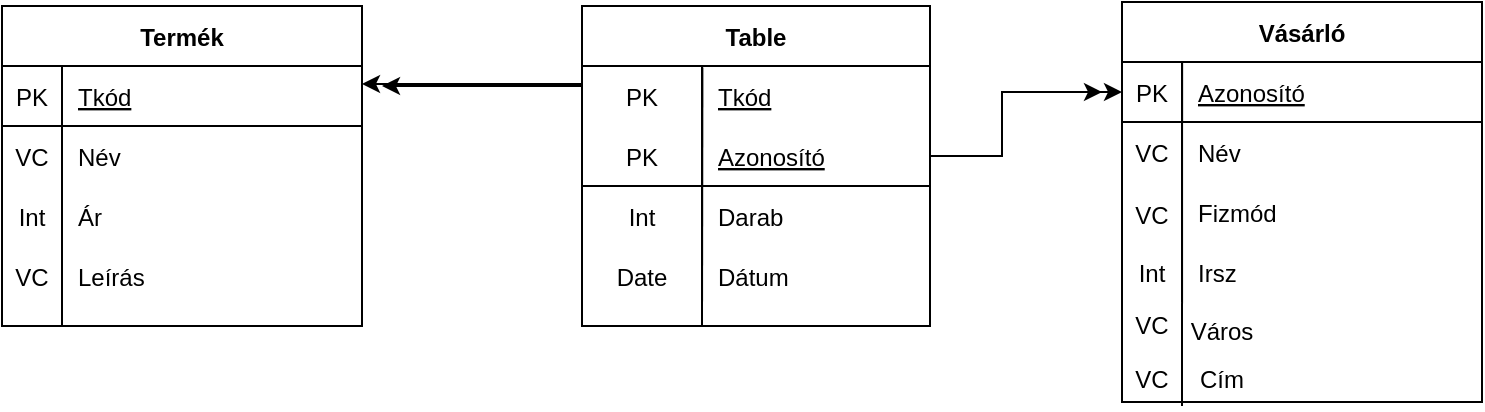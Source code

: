 <mxfile version="20.4.0" type="device" pages="2"><diagram id="C5RBs43oDa-KdzZeNtuy" name="Page-1"><mxGraphModel dx="813" dy="454" grid="1" gridSize="10" guides="1" tooltips="1" connect="1" arrows="1" fold="1" page="1" pageScale="1" pageWidth="827" pageHeight="1169" math="0" shadow="0"><root><mxCell id="WIyWlLk6GJQsqaUBKTNV-0"/><mxCell id="WIyWlLk6GJQsqaUBKTNV-1" parent="WIyWlLk6GJQsqaUBKTNV-0"/><mxCell id="FovFKj6NJwg6TLzIN-CV-32" value="" style="endArrow=classic;html=1;rounded=0;entryX=1;entryY=0.5;entryDx=0;entryDy=0;" parent="WIyWlLk6GJQsqaUBKTNV-1" edge="1"><mxGeometry width="50" height="50" relative="1" as="geometry"><mxPoint x="350" y="199" as="sourcePoint"/><mxPoint x="240" y="199.0" as="targetPoint"/></mxGeometry></mxCell><mxCell id="FovFKj6NJwg6TLzIN-CV-33" value="" style="endArrow=classic;html=1;rounded=0;" parent="WIyWlLk6GJQsqaUBKTNV-1" edge="1"><mxGeometry width="50" height="50" relative="1" as="geometry"><mxPoint x="350" y="200" as="sourcePoint"/><mxPoint x="250" y="200" as="targetPoint"/></mxGeometry></mxCell><mxCell id="FovFKj6NJwg6TLzIN-CV-34" value="" style="endArrow=classic;html=1;rounded=0;entryX=0;entryY=0.5;entryDx=0;entryDy=0;exitX=1;exitY=0.5;exitDx=0;exitDy=0;" parent="WIyWlLk6GJQsqaUBKTNV-1" source="FovFKj6NJwg6TLzIN-CV-88" target="FovFKj6NJwg6TLzIN-CV-72" edge="1"><mxGeometry width="50" height="50" relative="1" as="geometry"><mxPoint x="530" y="240" as="sourcePoint"/><mxPoint x="613.02" y="210.0" as="targetPoint"/><Array as="points"><mxPoint x="560" y="235"/><mxPoint x="560" y="203"/></Array></mxGeometry></mxCell><mxCell id="FovFKj6NJwg6TLzIN-CV-45" value="Termék" style="shape=table;startSize=30;container=1;collapsible=1;childLayout=tableLayout;fixedRows=1;rowLines=0;fontStyle=1;align=center;resizeLast=1;" parent="WIyWlLk6GJQsqaUBKTNV-1" vertex="1"><mxGeometry x="60" y="160" width="180" height="160" as="geometry"/></mxCell><mxCell id="FovFKj6NJwg6TLzIN-CV-46" value="" style="shape=tableRow;horizontal=0;startSize=0;swimlaneHead=0;swimlaneBody=0;fillColor=none;collapsible=0;dropTarget=0;points=[[0,0.5],[1,0.5]];portConstraint=eastwest;top=0;left=0;right=0;bottom=1;dashed=1;" parent="FovFKj6NJwg6TLzIN-CV-45" vertex="1"><mxGeometry y="30" width="180" height="30" as="geometry"/></mxCell><mxCell id="FovFKj6NJwg6TLzIN-CV-47" value="PK" style="shape=partialRectangle;connectable=0;fillColor=none;top=0;left=0;bottom=0;right=0;fontStyle=0;overflow=hidden;dashed=1;" parent="FovFKj6NJwg6TLzIN-CV-46" vertex="1"><mxGeometry width="30" height="30" as="geometry"><mxRectangle width="30" height="30" as="alternateBounds"/></mxGeometry></mxCell><mxCell id="FovFKj6NJwg6TLzIN-CV-48" value="Tkód" style="shape=partialRectangle;connectable=0;fillColor=none;top=0;left=0;bottom=0;right=0;align=left;spacingLeft=6;fontStyle=4;overflow=hidden;" parent="FovFKj6NJwg6TLzIN-CV-46" vertex="1"><mxGeometry x="30" width="150" height="30" as="geometry"><mxRectangle width="150" height="30" as="alternateBounds"/></mxGeometry></mxCell><mxCell id="FovFKj6NJwg6TLzIN-CV-49" value="" style="shape=tableRow;horizontal=0;startSize=0;swimlaneHead=0;swimlaneBody=0;fillColor=none;collapsible=0;dropTarget=0;points=[[0,0.5],[1,0.5]];portConstraint=eastwest;top=0;left=0;right=0;bottom=0;dashed=1;" parent="FovFKj6NJwg6TLzIN-CV-45" vertex="1"><mxGeometry y="60" width="180" height="30" as="geometry"/></mxCell><mxCell id="FovFKj6NJwg6TLzIN-CV-50" value="VC" style="shape=partialRectangle;connectable=0;fillColor=none;top=0;left=0;bottom=0;right=0;editable=1;overflow=hidden;dashed=1;" parent="FovFKj6NJwg6TLzIN-CV-49" vertex="1"><mxGeometry width="30" height="30" as="geometry"><mxRectangle width="30" height="30" as="alternateBounds"/></mxGeometry></mxCell><mxCell id="FovFKj6NJwg6TLzIN-CV-51" value="Név" style="shape=partialRectangle;connectable=0;fillColor=none;top=0;left=0;bottom=0;right=0;align=left;spacingLeft=6;overflow=hidden;dashed=1;" parent="FovFKj6NJwg6TLzIN-CV-49" vertex="1"><mxGeometry x="30" width="150" height="30" as="geometry"><mxRectangle width="150" height="30" as="alternateBounds"/></mxGeometry></mxCell><mxCell id="FovFKj6NJwg6TLzIN-CV-52" value="" style="shape=tableRow;horizontal=0;startSize=0;swimlaneHead=0;swimlaneBody=0;fillColor=none;collapsible=0;dropTarget=0;points=[[0,0.5],[1,0.5]];portConstraint=eastwest;top=0;left=0;right=0;bottom=0;dashed=1;" parent="FovFKj6NJwg6TLzIN-CV-45" vertex="1"><mxGeometry y="90" width="180" height="30" as="geometry"/></mxCell><mxCell id="FovFKj6NJwg6TLzIN-CV-53" value="Int" style="shape=partialRectangle;connectable=0;fillColor=none;top=0;left=0;bottom=0;right=0;editable=1;overflow=hidden;dashed=1;" parent="FovFKj6NJwg6TLzIN-CV-52" vertex="1"><mxGeometry width="30" height="30" as="geometry"><mxRectangle width="30" height="30" as="alternateBounds"/></mxGeometry></mxCell><mxCell id="FovFKj6NJwg6TLzIN-CV-54" value="Ár" style="shape=partialRectangle;connectable=0;fillColor=none;top=0;left=0;bottom=0;right=0;align=left;spacingLeft=6;overflow=hidden;dashed=1;" parent="FovFKj6NJwg6TLzIN-CV-52" vertex="1"><mxGeometry x="30" width="150" height="30" as="geometry"><mxRectangle width="150" height="30" as="alternateBounds"/></mxGeometry></mxCell><mxCell id="FovFKj6NJwg6TLzIN-CV-55" value="" style="shape=tableRow;horizontal=0;startSize=0;swimlaneHead=0;swimlaneBody=0;fillColor=none;collapsible=0;dropTarget=0;points=[[0,0.5],[1,0.5]];portConstraint=eastwest;top=0;left=0;right=0;bottom=0;dashed=1;" parent="FovFKj6NJwg6TLzIN-CV-45" vertex="1"><mxGeometry y="120" width="180" height="30" as="geometry"/></mxCell><mxCell id="FovFKj6NJwg6TLzIN-CV-56" value="VC" style="shape=partialRectangle;connectable=0;fillColor=none;top=0;left=0;bottom=0;right=0;editable=1;overflow=hidden;dashed=1;" parent="FovFKj6NJwg6TLzIN-CV-55" vertex="1"><mxGeometry width="30" height="30" as="geometry"><mxRectangle width="30" height="30" as="alternateBounds"/></mxGeometry></mxCell><mxCell id="FovFKj6NJwg6TLzIN-CV-57" value="Leírás" style="shape=partialRectangle;connectable=0;fillColor=none;top=0;left=0;bottom=0;right=0;align=left;spacingLeft=6;overflow=hidden;dashed=1;" parent="FovFKj6NJwg6TLzIN-CV-55" vertex="1"><mxGeometry x="30" width="150" height="30" as="geometry"><mxRectangle width="150" height="30" as="alternateBounds"/></mxGeometry></mxCell><mxCell id="0bKSAL27Z4rC--zoWryf-0" value="" style="endArrow=none;html=1;rounded=0;" edge="1" parent="FovFKj6NJwg6TLzIN-CV-45"><mxGeometry width="50" height="50" relative="1" as="geometry"><mxPoint x="179" y="60" as="sourcePoint"/><mxPoint y="60" as="targetPoint"/></mxGeometry></mxCell><mxCell id="FovFKj6NJwg6TLzIN-CV-71" value="Vásárló" style="shape=table;startSize=30;container=1;collapsible=1;childLayout=tableLayout;fixedRows=1;rowLines=0;fontStyle=1;align=center;resizeLast=1;" parent="WIyWlLk6GJQsqaUBKTNV-1" vertex="1"><mxGeometry x="620" y="158" width="180" height="200" as="geometry"/></mxCell><mxCell id="FovFKj6NJwg6TLzIN-CV-72" value="" style="shape=tableRow;horizontal=0;startSize=0;swimlaneHead=0;swimlaneBody=0;fillColor=none;collapsible=0;dropTarget=0;points=[[0,0.5],[1,0.5]];portConstraint=eastwest;top=0;left=0;right=0;bottom=1;" parent="FovFKj6NJwg6TLzIN-CV-71" vertex="1"><mxGeometry y="30" width="180" height="30" as="geometry"/></mxCell><mxCell id="FovFKj6NJwg6TLzIN-CV-73" value="PK" style="shape=partialRectangle;connectable=0;fillColor=none;top=0;left=0;bottom=0;right=0;fontStyle=0;overflow=hidden;" parent="FovFKj6NJwg6TLzIN-CV-72" vertex="1"><mxGeometry width="30" height="30" as="geometry"><mxRectangle width="30" height="30" as="alternateBounds"/></mxGeometry></mxCell><mxCell id="FovFKj6NJwg6TLzIN-CV-74" value="Azonosító" style="shape=partialRectangle;connectable=0;fillColor=none;top=0;left=0;bottom=0;right=0;align=left;spacingLeft=6;fontStyle=4;overflow=hidden;" parent="FovFKj6NJwg6TLzIN-CV-72" vertex="1"><mxGeometry x="30" width="150" height="30" as="geometry"><mxRectangle width="150" height="30" as="alternateBounds"/></mxGeometry></mxCell><mxCell id="FovFKj6NJwg6TLzIN-CV-75" value="" style="shape=tableRow;horizontal=0;startSize=0;swimlaneHead=0;swimlaneBody=0;fillColor=none;collapsible=0;dropTarget=0;points=[[0,0.5],[1,0.5]];portConstraint=eastwest;top=0;left=0;right=0;bottom=0;" parent="FovFKj6NJwg6TLzIN-CV-71" vertex="1"><mxGeometry y="60" width="180" height="30" as="geometry"/></mxCell><mxCell id="FovFKj6NJwg6TLzIN-CV-76" value="VC" style="shape=partialRectangle;connectable=0;fillColor=none;top=0;left=0;bottom=0;right=0;editable=1;overflow=hidden;" parent="FovFKj6NJwg6TLzIN-CV-75" vertex="1"><mxGeometry width="30" height="30" as="geometry"><mxRectangle width="30" height="30" as="alternateBounds"/></mxGeometry></mxCell><mxCell id="FovFKj6NJwg6TLzIN-CV-77" value="Név" style="shape=partialRectangle;connectable=0;fillColor=none;top=0;left=0;bottom=0;right=0;align=left;spacingLeft=6;overflow=hidden;" parent="FovFKj6NJwg6TLzIN-CV-75" vertex="1"><mxGeometry x="30" width="150" height="30" as="geometry"><mxRectangle width="150" height="30" as="alternateBounds"/></mxGeometry></mxCell><mxCell id="FovFKj6NJwg6TLzIN-CV-78" value="" style="shape=tableRow;horizontal=0;startSize=0;swimlaneHead=0;swimlaneBody=0;fillColor=none;collapsible=0;dropTarget=0;points=[[0,0.5],[1,0.5]];portConstraint=eastwest;top=0;left=0;right=0;bottom=0;" parent="FovFKj6NJwg6TLzIN-CV-71" vertex="1"><mxGeometry y="90" width="180" height="30" as="geometry"/></mxCell><mxCell id="FovFKj6NJwg6TLzIN-CV-79" value="" style="shape=partialRectangle;connectable=0;fillColor=none;top=0;left=0;bottom=0;right=0;editable=1;overflow=hidden;" parent="FovFKj6NJwg6TLzIN-CV-78" vertex="1"><mxGeometry width="30" height="30" as="geometry"><mxRectangle width="30" height="30" as="alternateBounds"/></mxGeometry></mxCell><mxCell id="FovFKj6NJwg6TLzIN-CV-80" value="Fizmód" style="shape=partialRectangle;connectable=0;fillColor=none;top=0;left=0;bottom=0;right=0;align=left;spacingLeft=6;overflow=hidden;" parent="FovFKj6NJwg6TLzIN-CV-78" vertex="1"><mxGeometry x="30" width="150" height="30" as="geometry"><mxRectangle width="150" height="30" as="alternateBounds"/></mxGeometry></mxCell><mxCell id="FovFKj6NJwg6TLzIN-CV-81" value="" style="shape=tableRow;horizontal=0;startSize=0;swimlaneHead=0;swimlaneBody=0;fillColor=none;collapsible=0;dropTarget=0;points=[[0,0.5],[1,0.5]];portConstraint=eastwest;top=0;left=0;right=0;bottom=0;" parent="FovFKj6NJwg6TLzIN-CV-71" vertex="1"><mxGeometry y="120" width="180" height="30" as="geometry"/></mxCell><mxCell id="FovFKj6NJwg6TLzIN-CV-82" value="Int" style="shape=partialRectangle;connectable=0;fillColor=none;top=0;left=0;bottom=0;right=0;editable=1;overflow=hidden;" parent="FovFKj6NJwg6TLzIN-CV-81" vertex="1"><mxGeometry width="30" height="30" as="geometry"><mxRectangle width="30" height="30" as="alternateBounds"/></mxGeometry></mxCell><mxCell id="FovFKj6NJwg6TLzIN-CV-83" value="Irsz" style="shape=partialRectangle;connectable=0;fillColor=none;top=0;left=0;bottom=0;right=0;align=left;spacingLeft=6;overflow=hidden;" parent="FovFKj6NJwg6TLzIN-CV-81" vertex="1"><mxGeometry x="30" width="150" height="30" as="geometry"><mxRectangle width="150" height="30" as="alternateBounds"/></mxGeometry></mxCell><mxCell id="FovFKj6NJwg6TLzIN-CV-84" value="Table" style="shape=table;startSize=30;container=1;collapsible=1;childLayout=tableLayout;fixedRows=1;rowLines=0;fontStyle=1;align=center;resizeLast=1;" parent="WIyWlLk6GJQsqaUBKTNV-1" vertex="1"><mxGeometry x="350" y="160" width="174" height="160" as="geometry"/></mxCell><mxCell id="FovFKj6NJwg6TLzIN-CV-85" value="" style="shape=tableRow;horizontal=0;startSize=0;swimlaneHead=0;swimlaneBody=0;fillColor=none;collapsible=0;dropTarget=0;points=[[0,0.5],[1,0.5]];portConstraint=eastwest;top=0;left=0;right=0;bottom=0;" parent="FovFKj6NJwg6TLzIN-CV-84" vertex="1"><mxGeometry y="30" width="174" height="30" as="geometry"/></mxCell><mxCell id="FovFKj6NJwg6TLzIN-CV-86" value="PK" style="shape=partialRectangle;connectable=0;fillColor=none;top=0;left=0;bottom=0;right=0;fontStyle=0;overflow=hidden;" parent="FovFKj6NJwg6TLzIN-CV-85" vertex="1"><mxGeometry width="60" height="30" as="geometry"><mxRectangle width="60" height="30" as="alternateBounds"/></mxGeometry></mxCell><mxCell id="FovFKj6NJwg6TLzIN-CV-87" value="Tkód" style="shape=partialRectangle;connectable=0;fillColor=none;top=0;left=0;bottom=0;right=0;align=left;spacingLeft=6;fontStyle=4;overflow=hidden;" parent="FovFKj6NJwg6TLzIN-CV-85" vertex="1"><mxGeometry x="60" width="114" height="30" as="geometry"><mxRectangle width="114" height="30" as="alternateBounds"/></mxGeometry></mxCell><mxCell id="FovFKj6NJwg6TLzIN-CV-88" value="" style="shape=tableRow;horizontal=0;startSize=0;swimlaneHead=0;swimlaneBody=0;fillColor=none;collapsible=0;dropTarget=0;points=[[0,0.5],[1,0.5]];portConstraint=eastwest;top=0;left=0;right=0;bottom=1;" parent="FovFKj6NJwg6TLzIN-CV-84" vertex="1"><mxGeometry y="60" width="174" height="30" as="geometry"/></mxCell><mxCell id="FovFKj6NJwg6TLzIN-CV-89" value="PK" style="shape=partialRectangle;connectable=0;fillColor=none;top=0;left=0;bottom=0;right=0;fontStyle=0;overflow=hidden;" parent="FovFKj6NJwg6TLzIN-CV-88" vertex="1"><mxGeometry width="60" height="30" as="geometry"><mxRectangle width="60" height="30" as="alternateBounds"/></mxGeometry></mxCell><mxCell id="FovFKj6NJwg6TLzIN-CV-90" value="Azonosító" style="shape=partialRectangle;connectable=0;fillColor=none;top=0;left=0;bottom=0;right=0;align=left;spacingLeft=6;fontStyle=4;overflow=hidden;" parent="FovFKj6NJwg6TLzIN-CV-88" vertex="1"><mxGeometry x="60" width="114" height="30" as="geometry"><mxRectangle width="114" height="30" as="alternateBounds"/></mxGeometry></mxCell><mxCell id="FovFKj6NJwg6TLzIN-CV-91" value="" style="shape=tableRow;horizontal=0;startSize=0;swimlaneHead=0;swimlaneBody=0;fillColor=none;collapsible=0;dropTarget=0;points=[[0,0.5],[1,0.5]];portConstraint=eastwest;top=0;left=0;right=0;bottom=0;" parent="FovFKj6NJwg6TLzIN-CV-84" vertex="1"><mxGeometry y="90" width="174" height="30" as="geometry"/></mxCell><mxCell id="FovFKj6NJwg6TLzIN-CV-92" value="Int" style="shape=partialRectangle;connectable=0;fillColor=none;top=0;left=0;bottom=0;right=0;editable=1;overflow=hidden;" parent="FovFKj6NJwg6TLzIN-CV-91" vertex="1"><mxGeometry width="60" height="30" as="geometry"><mxRectangle width="60" height="30" as="alternateBounds"/></mxGeometry></mxCell><mxCell id="FovFKj6NJwg6TLzIN-CV-93" value="Darab" style="shape=partialRectangle;connectable=0;fillColor=none;top=0;left=0;bottom=0;right=0;align=left;spacingLeft=6;overflow=hidden;" parent="FovFKj6NJwg6TLzIN-CV-91" vertex="1"><mxGeometry x="60" width="114" height="30" as="geometry"><mxRectangle width="114" height="30" as="alternateBounds"/></mxGeometry></mxCell><mxCell id="FovFKj6NJwg6TLzIN-CV-94" value="" style="shape=tableRow;horizontal=0;startSize=0;swimlaneHead=0;swimlaneBody=0;fillColor=none;collapsible=0;dropTarget=0;points=[[0,0.5],[1,0.5]];portConstraint=eastwest;top=0;left=0;right=0;bottom=0;" parent="FovFKj6NJwg6TLzIN-CV-84" vertex="1"><mxGeometry y="120" width="174" height="30" as="geometry"/></mxCell><mxCell id="FovFKj6NJwg6TLzIN-CV-95" value="Date" style="shape=partialRectangle;connectable=0;fillColor=none;top=0;left=0;bottom=0;right=0;editable=1;overflow=hidden;" parent="FovFKj6NJwg6TLzIN-CV-94" vertex="1"><mxGeometry width="60" height="30" as="geometry"><mxRectangle width="60" height="30" as="alternateBounds"/></mxGeometry></mxCell><mxCell id="FovFKj6NJwg6TLzIN-CV-96" value="Dátum" style="shape=partialRectangle;connectable=0;fillColor=none;top=0;left=0;bottom=0;right=0;align=left;spacingLeft=6;overflow=hidden;" parent="FovFKj6NJwg6TLzIN-CV-94" vertex="1"><mxGeometry x="60" width="114" height="30" as="geometry"><mxRectangle width="114" height="30" as="alternateBounds"/></mxGeometry></mxCell><UserObject label="Város" placeholders="1" name="Variable" id="FovFKj6NJwg6TLzIN-CV-97"><mxCell style="text;html=1;strokeColor=none;fillColor=none;align=center;verticalAlign=middle;whiteSpace=wrap;overflow=hidden;" parent="WIyWlLk6GJQsqaUBKTNV-1" vertex="1"><mxGeometry x="650" y="310" width="40" height="25" as="geometry"/></mxCell></UserObject><UserObject label="Cím" placeholders="1" name="Variable" id="FovFKj6NJwg6TLzIN-CV-98"><mxCell style="text;html=1;strokeColor=none;fillColor=none;align=center;verticalAlign=middle;whiteSpace=wrap;overflow=hidden;" parent="WIyWlLk6GJQsqaUBKTNV-1" vertex="1"><mxGeometry x="650" y="337" width="40" height="20" as="geometry"/></mxCell></UserObject><mxCell id="FovFKj6NJwg6TLzIN-CV-100" value="" style="endArrow=none;html=1;rounded=0;exitX=0.167;exitY=0;exitDx=0;exitDy=0;exitPerimeter=0;" parent="WIyWlLk6GJQsqaUBKTNV-1" source="FovFKj6NJwg6TLzIN-CV-72" edge="1"><mxGeometry relative="1" as="geometry"><mxPoint x="330" y="410" as="sourcePoint"/><mxPoint x="650" y="360" as="targetPoint"/></mxGeometry></mxCell><mxCell id="FovFKj6NJwg6TLzIN-CV-101" value="" style="endArrow=none;html=1;rounded=0;exitX=0.346;exitY=0.027;exitDx=0;exitDy=0;exitPerimeter=0;" parent="WIyWlLk6GJQsqaUBKTNV-1" source="FovFKj6NJwg6TLzIN-CV-85" edge="1"><mxGeometry relative="1" as="geometry"><mxPoint x="330" y="410" as="sourcePoint"/><mxPoint x="410" y="320" as="targetPoint"/></mxGeometry></mxCell><mxCell id="FovFKj6NJwg6TLzIN-CV-102" value="" style="endArrow=none;html=1;rounded=0;" parent="WIyWlLk6GJQsqaUBKTNV-1" edge="1"><mxGeometry relative="1" as="geometry"><mxPoint x="90" y="320" as="sourcePoint"/><mxPoint x="90" y="190" as="targetPoint"/></mxGeometry></mxCell><mxCell id="FovFKj6NJwg6TLzIN-CV-106" value="VC" style="text;html=1;strokeColor=none;fillColor=none;align=center;verticalAlign=middle;whiteSpace=wrap;rounded=0;" parent="WIyWlLk6GJQsqaUBKTNV-1" vertex="1"><mxGeometry x="620" y="305" width="30" height="30" as="geometry"/></mxCell><mxCell id="FovFKj6NJwg6TLzIN-CV-108" value="VC" style="text;html=1;strokeColor=none;fillColor=none;align=center;verticalAlign=middle;whiteSpace=wrap;rounded=0;" parent="WIyWlLk6GJQsqaUBKTNV-1" vertex="1"><mxGeometry x="615" y="332" width="40" height="30" as="geometry"/></mxCell><mxCell id="FovFKj6NJwg6TLzIN-CV-109" value="VC" style="text;html=1;strokeColor=none;fillColor=none;align=center;verticalAlign=middle;whiteSpace=wrap;rounded=0;" parent="WIyWlLk6GJQsqaUBKTNV-1" vertex="1"><mxGeometry x="620" y="250" width="30" height="30" as="geometry"/></mxCell><mxCell id="FovFKj6NJwg6TLzIN-CV-111" value="" style="endArrow=classic;html=1;rounded=0;exitX=1;exitY=0.5;exitDx=0;exitDy=0;" parent="WIyWlLk6GJQsqaUBKTNV-1" source="FovFKj6NJwg6TLzIN-CV-88" edge="1"><mxGeometry width="50" height="50" relative="1" as="geometry"><mxPoint x="534.0" y="245" as="sourcePoint"/><mxPoint x="610" y="203" as="targetPoint"/><Array as="points"><mxPoint x="560" y="235"/><mxPoint x="560" y="203"/></Array></mxGeometry></mxCell></root></mxGraphModel></diagram><diagram id="WOwhPBVDO3_VGudn8JMG" name="2 oldal"><mxGraphModel dx="1185" dy="662" grid="1" gridSize="10" guides="1" tooltips="1" connect="1" arrows="1" fold="1" page="1" pageScale="1" pageWidth="827" pageHeight="1169" math="0" shadow="0"><root><mxCell id="0"/><mxCell id="1" parent="0"/><mxCell id="Ld2yRYZQd8MZXLCTRNJA-21" style="edgeStyle=orthogonalEdgeStyle;rounded=0;orthogonalLoop=1;jettySize=auto;html=1;entryX=0;entryY=0.5;entryDx=0;entryDy=0;" edge="1" parent="1" source="Ld2yRYZQd8MZXLCTRNJA-1" target="Ld2yRYZQd8MZXLCTRNJA-2"><mxGeometry relative="1" as="geometry"/></mxCell><mxCell id="Ld2yRYZQd8MZXLCTRNJA-22" style="edgeStyle=orthogonalEdgeStyle;rounded=0;orthogonalLoop=1;jettySize=auto;html=1;entryX=1;entryY=0.5;entryDx=0;entryDy=0;" edge="1" parent="1" source="Ld2yRYZQd8MZXLCTRNJA-1" target="Ld2yRYZQd8MZXLCTRNJA-3"><mxGeometry relative="1" as="geometry"/></mxCell><mxCell id="Ld2yRYZQd8MZXLCTRNJA-1" value="Munkavégzés" style="rhombus;whiteSpace=wrap;html=1;" vertex="1" parent="1"><mxGeometry x="371" y="350" width="86" height="80" as="geometry"/></mxCell><mxCell id="Ld2yRYZQd8MZXLCTRNJA-2" value="Részleg" style="rounded=0;whiteSpace=wrap;html=1;" vertex="1" parent="1"><mxGeometry x="500" y="365" width="106" height="50" as="geometry"/></mxCell><mxCell id="Ld2yRYZQd8MZXLCTRNJA-3" value="Dolgozó" style="rounded=0;whiteSpace=wrap;html=1;" vertex="1" parent="1"><mxGeometry x="220" y="365" width="106" height="50" as="geometry"/></mxCell><mxCell id="Ld2yRYZQd8MZXLCTRNJA-5" value="név" style="ellipse;whiteSpace=wrap;html=1;" vertex="1" parent="1"><mxGeometry x="77" y="310" width="100" height="40" as="geometry"/></mxCell><mxCell id="Ld2yRYZQd8MZXLCTRNJA-6" value="beosztás" style="ellipse;whiteSpace=wrap;html=1;" vertex="1" parent="1"><mxGeometry x="77" y="370" width="100" height="40" as="geometry"/></mxCell><mxCell id="Ld2yRYZQd8MZXLCTRNJA-7" value="település" style="ellipse;whiteSpace=wrap;html=1;" vertex="1" parent="1"><mxGeometry x="77" y="430" width="100" height="40" as="geometry"/></mxCell><mxCell id="Ld2yRYZQd8MZXLCTRNJA-8" value="&lt;u&gt;személyiSzám&lt;/u&gt;" style="ellipse;whiteSpace=wrap;html=1;" vertex="1" parent="1"><mxGeometry x="77" y="490" width="100" height="40" as="geometry"/></mxCell><mxCell id="Ld2yRYZQd8MZXLCTRNJA-9" value="telefonszám" style="ellipse;whiteSpace=wrap;html=1;" vertex="1" parent="1"><mxGeometry x="80" y="250" width="100" height="40" as="geometry"/></mxCell><mxCell id="Ld2yRYZQd8MZXLCTRNJA-10" value="" style="endArrow=none;html=1;rounded=0;entryX=1;entryY=1;entryDx=0;entryDy=0;exitX=0;exitY=0;exitDx=0;exitDy=0;" edge="1" parent="1" source="Ld2yRYZQd8MZXLCTRNJA-3" target="Ld2yRYZQd8MZXLCTRNJA-9"><mxGeometry width="50" height="50" relative="1" as="geometry"><mxPoint x="390" y="430" as="sourcePoint"/><mxPoint x="440" y="380" as="targetPoint"/></mxGeometry></mxCell><mxCell id="Ld2yRYZQd8MZXLCTRNJA-11" value="" style="endArrow=none;html=1;rounded=0;entryX=1;entryY=1;entryDx=0;entryDy=0;exitX=0;exitY=0.25;exitDx=0;exitDy=0;" edge="1" parent="1" source="Ld2yRYZQd8MZXLCTRNJA-3" target="Ld2yRYZQd8MZXLCTRNJA-5"><mxGeometry width="50" height="50" relative="1" as="geometry"><mxPoint x="230" y="375" as="sourcePoint"/><mxPoint x="175.355" y="294.142" as="targetPoint"/></mxGeometry></mxCell><mxCell id="Ld2yRYZQd8MZXLCTRNJA-12" value="" style="endArrow=none;html=1;rounded=0;entryX=1;entryY=0.5;entryDx=0;entryDy=0;exitX=0;exitY=0.5;exitDx=0;exitDy=0;" edge="1" parent="1" source="Ld2yRYZQd8MZXLCTRNJA-3" target="Ld2yRYZQd8MZXLCTRNJA-6"><mxGeometry width="50" height="50" relative="1" as="geometry"><mxPoint x="240" y="385" as="sourcePoint"/><mxPoint x="185.355" y="304.142" as="targetPoint"/></mxGeometry></mxCell><mxCell id="Ld2yRYZQd8MZXLCTRNJA-13" value="" style="endArrow=none;html=1;rounded=0;entryX=1;entryY=0;entryDx=0;entryDy=0;exitX=0;exitY=0.75;exitDx=0;exitDy=0;" edge="1" parent="1" source="Ld2yRYZQd8MZXLCTRNJA-3" target="Ld2yRYZQd8MZXLCTRNJA-7"><mxGeometry width="50" height="50" relative="1" as="geometry"><mxPoint x="250" y="395" as="sourcePoint"/><mxPoint x="195.355" y="314.142" as="targetPoint"/></mxGeometry></mxCell><mxCell id="Ld2yRYZQd8MZXLCTRNJA-14" value="" style="endArrow=none;html=1;rounded=0;entryX=1;entryY=0;entryDx=0;entryDy=0;exitX=0;exitY=1;exitDx=0;exitDy=0;" edge="1" parent="1" source="Ld2yRYZQd8MZXLCTRNJA-3" target="Ld2yRYZQd8MZXLCTRNJA-8"><mxGeometry width="50" height="50" relative="1" as="geometry"><mxPoint x="260" y="405" as="sourcePoint"/><mxPoint x="205.355" y="324.142" as="targetPoint"/></mxGeometry></mxCell><mxCell id="Ld2yRYZQd8MZXLCTRNJA-16" value="név" style="ellipse;whiteSpace=wrap;html=1;" vertex="1" parent="1"><mxGeometry x="503" y="270" width="100" height="40" as="geometry"/></mxCell><mxCell id="Ld2yRYZQd8MZXLCTRNJA-17" value="&lt;u&gt;telephely&lt;/u&gt;" style="ellipse;whiteSpace=wrap;html=1;" vertex="1" parent="1"><mxGeometry x="650" y="370" width="100" height="40" as="geometry"/></mxCell><mxCell id="Ld2yRYZQd8MZXLCTRNJA-18" value="" style="endArrow=none;html=1;rounded=0;entryX=0.5;entryY=1;entryDx=0;entryDy=0;exitX=0.5;exitY=0;exitDx=0;exitDy=0;" edge="1" parent="1" source="Ld2yRYZQd8MZXLCTRNJA-2" target="Ld2yRYZQd8MZXLCTRNJA-16"><mxGeometry width="50" height="50" relative="1" as="geometry"><mxPoint x="580" y="440" as="sourcePoint"/><mxPoint x="630" y="390" as="targetPoint"/></mxGeometry></mxCell><mxCell id="Ld2yRYZQd8MZXLCTRNJA-20" value="" style="endArrow=none;html=1;rounded=0;entryX=0;entryY=0.5;entryDx=0;entryDy=0;exitX=1;exitY=0.5;exitDx=0;exitDy=0;" edge="1" parent="1" source="Ld2yRYZQd8MZXLCTRNJA-2" target="Ld2yRYZQd8MZXLCTRNJA-17"><mxGeometry width="50" height="50" relative="1" as="geometry"><mxPoint x="580" y="440" as="sourcePoint"/><mxPoint x="630" y="390" as="targetPoint"/></mxGeometry></mxCell><mxCell id="Ld2yRYZQd8MZXLCTRNJA-23" value="" style="endArrow=classic;html=1;rounded=0;exitX=1;exitY=0.5;exitDx=0;exitDy=0;" edge="1" parent="1" source="Ld2yRYZQd8MZXLCTRNJA-1"><mxGeometry width="50" height="50" relative="1" as="geometry"><mxPoint x="580" y="440" as="sourcePoint"/><mxPoint x="490" y="390" as="targetPoint"/></mxGeometry></mxCell><mxCell id="Ld2yRYZQd8MZXLCTRNJA-25" value="" style="endArrow=classic;html=1;rounded=0;exitX=0;exitY=0.5;exitDx=0;exitDy=0;" edge="1" parent="1" source="Ld2yRYZQd8MZXLCTRNJA-1"><mxGeometry width="50" height="50" relative="1" as="geometry"><mxPoint x="370" y="420" as="sourcePoint"/><mxPoint x="340" y="390" as="targetPoint"/></mxGeometry></mxCell><mxCell id="Ld2yRYZQd8MZXLCTRNJA-33" style="edgeStyle=orthogonalEdgeStyle;rounded=0;orthogonalLoop=1;jettySize=auto;html=1;entryX=0.5;entryY=0;entryDx=0;entryDy=0;" edge="1" parent="1" source="Ld2yRYZQd8MZXLCTRNJA-26" target="Ld2yRYZQd8MZXLCTRNJA-28"><mxGeometry relative="1" as="geometry"/></mxCell><mxCell id="Ld2yRYZQd8MZXLCTRNJA-26" value="Kontroll" style="rhombus;whiteSpace=wrap;html=1;" vertex="1" parent="1"><mxGeometry x="513" y="450" width="80" height="80" as="geometry"/></mxCell><mxCell id="Ld2yRYZQd8MZXLCTRNJA-28" value="Projektek" style="rounded=0;whiteSpace=wrap;html=1;" vertex="1" parent="1"><mxGeometry x="500" y="570" width="106" height="50" as="geometry"/></mxCell><mxCell id="Ld2yRYZQd8MZXLCTRNJA-29" value="név" style="ellipse;whiteSpace=wrap;html=1;" vertex="1" parent="1"><mxGeometry x="413" y="660" width="100" height="40" as="geometry"/></mxCell><mxCell id="Ld2yRYZQd8MZXLCTRNJA-30" value="szám" style="ellipse;whiteSpace=wrap;html=1;" vertex="1" parent="1"><mxGeometry x="593" y="660" width="100" height="40" as="geometry"/></mxCell><mxCell id="Ld2yRYZQd8MZXLCTRNJA-31" value="" style="endArrow=none;html=1;rounded=0;entryX=0.25;entryY=1;entryDx=0;entryDy=0;exitX=1;exitY=0;exitDx=0;exitDy=0;" edge="1" parent="1" source="Ld2yRYZQd8MZXLCTRNJA-29" target="Ld2yRYZQd8MZXLCTRNJA-28"><mxGeometry width="50" height="50" relative="1" as="geometry"><mxPoint x="350" y="660" as="sourcePoint"/><mxPoint x="400" y="610" as="targetPoint"/></mxGeometry></mxCell><mxCell id="Ld2yRYZQd8MZXLCTRNJA-32" value="" style="endArrow=none;html=1;rounded=0;entryX=0.75;entryY=1;entryDx=0;entryDy=0;exitX=0;exitY=0;exitDx=0;exitDy=0;" edge="1" parent="1" source="Ld2yRYZQd8MZXLCTRNJA-30" target="Ld2yRYZQd8MZXLCTRNJA-28"><mxGeometry width="50" height="50" relative="1" as="geometry"><mxPoint x="350" y="640" as="sourcePoint"/><mxPoint x="400" y="590" as="targetPoint"/></mxGeometry></mxCell><mxCell id="Ld2yRYZQd8MZXLCTRNJA-34" value="" style="endArrow=classic;html=1;rounded=0;exitX=0.5;exitY=1;exitDx=0;exitDy=0;" edge="1" parent="1" source="Ld2yRYZQd8MZXLCTRNJA-26"><mxGeometry width="50" height="50" relative="1" as="geometry"><mxPoint x="350" y="570" as="sourcePoint"/><mxPoint x="553" y="560" as="targetPoint"/></mxGeometry></mxCell></root></mxGraphModel></diagram></mxfile>